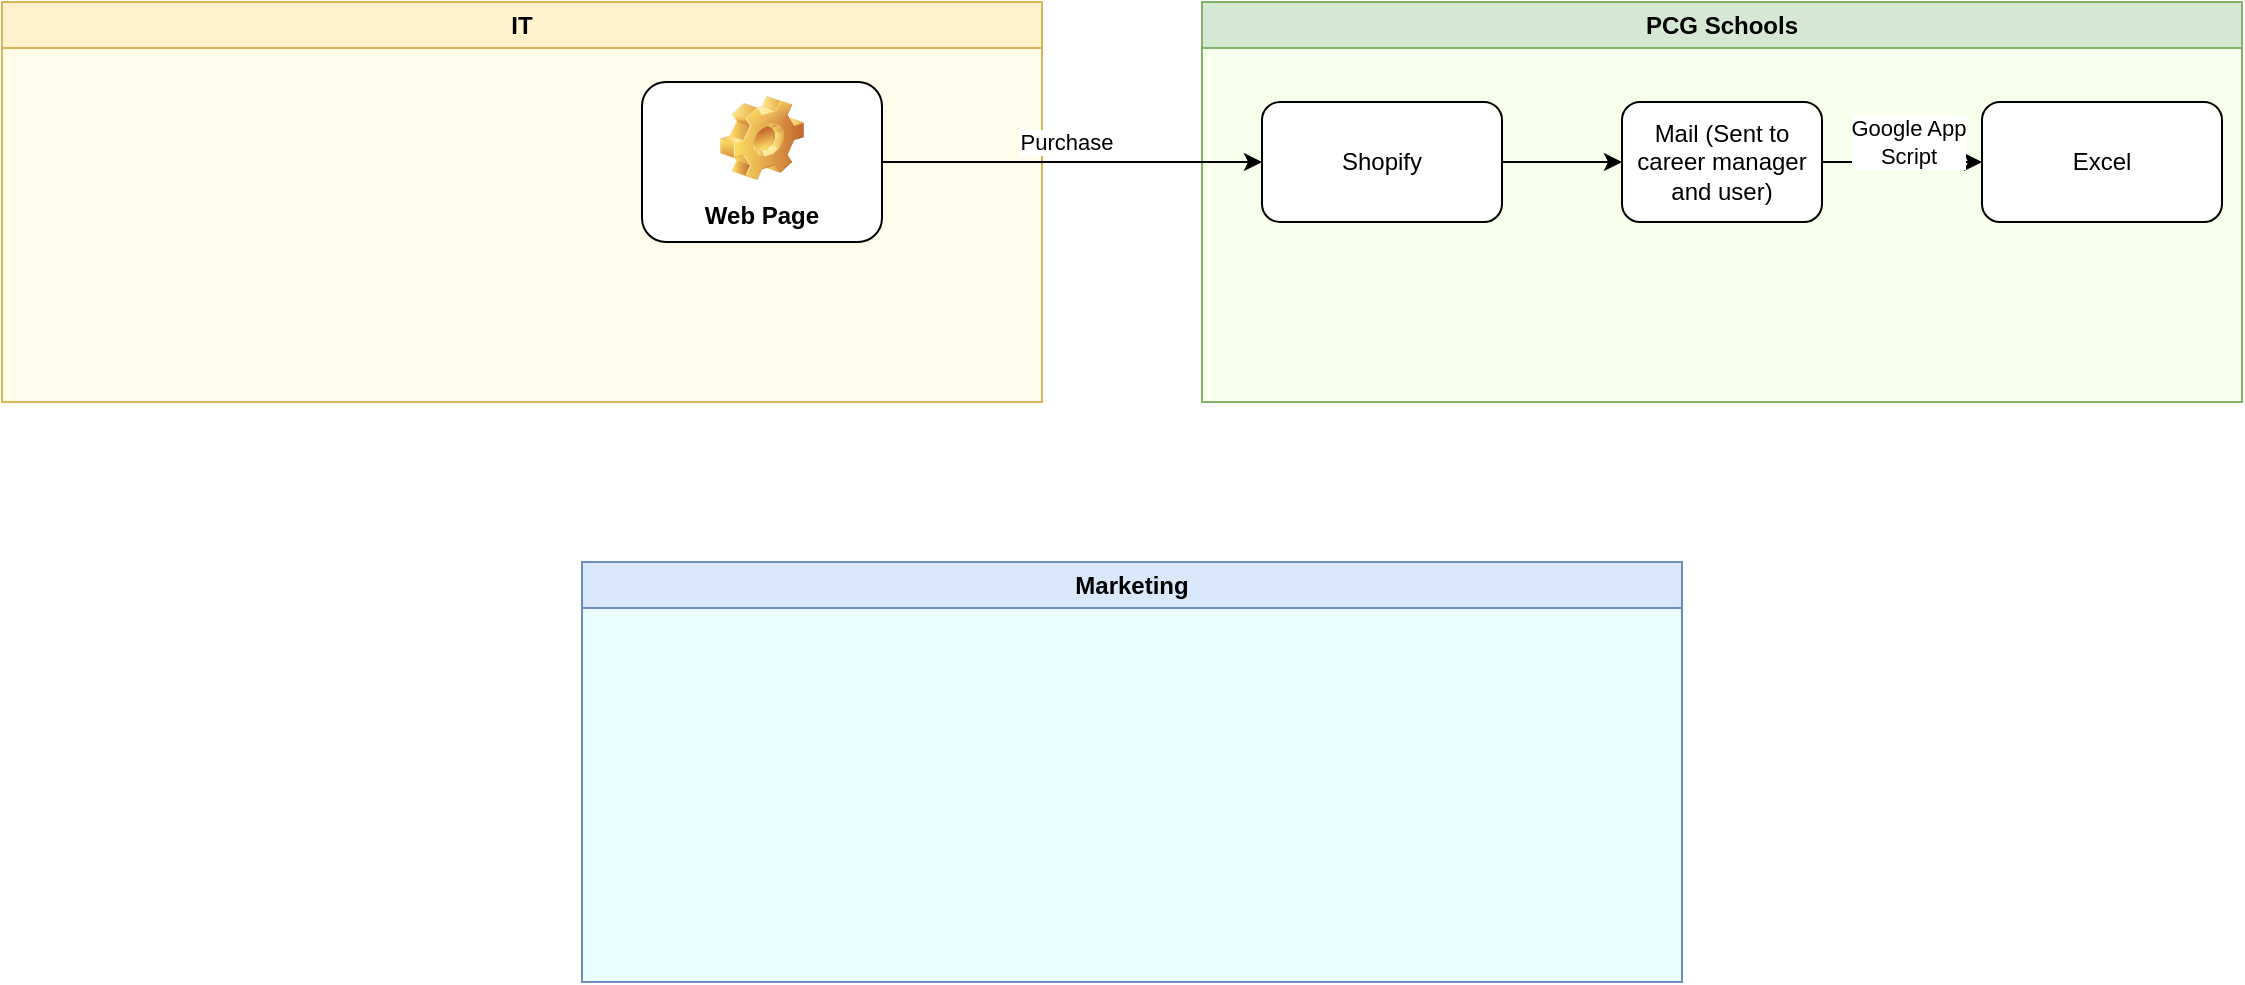 <mxfile version="24.7.10">
  <diagram name="Page-1" id="5f0bae14-7c28-e335-631c-24af17079c00">
    <mxGraphModel dx="1272" dy="807" grid="1" gridSize="10" guides="1" tooltips="1" connect="1" arrows="1" fold="1" page="1" pageScale="1" pageWidth="1100" pageHeight="850" background="none" math="0" shadow="0">
      <root>
        <mxCell id="0" />
        <mxCell id="1" parent="0" />
        <mxCell id="k_oZZ-EDYuJYyAiTadYS-3" value="PCG Schools" style="swimlane;whiteSpace=wrap;html=1;fillColor=#d5e8d4;strokeColor=#82b366;swimlaneFillColor=#F8FFEB;" vertex="1" parent="1">
          <mxGeometry x="640" y="40" width="520" height="200" as="geometry" />
        </mxCell>
        <mxCell id="k_oZZ-EDYuJYyAiTadYS-16" value="" style="edgeStyle=orthogonalEdgeStyle;rounded=0;orthogonalLoop=1;jettySize=auto;html=1;" edge="1" parent="k_oZZ-EDYuJYyAiTadYS-3" source="k_oZZ-EDYuJYyAiTadYS-12" target="k_oZZ-EDYuJYyAiTadYS-15">
          <mxGeometry relative="1" as="geometry" />
        </mxCell>
        <mxCell id="k_oZZ-EDYuJYyAiTadYS-12" value="Shopify" style="rounded=1;whiteSpace=wrap;html=1;" vertex="1" parent="k_oZZ-EDYuJYyAiTadYS-3">
          <mxGeometry x="30" y="50" width="120" height="60" as="geometry" />
        </mxCell>
        <mxCell id="k_oZZ-EDYuJYyAiTadYS-19" value="" style="edgeStyle=orthogonalEdgeStyle;rounded=0;orthogonalLoop=1;jettySize=auto;html=1;" edge="1" parent="k_oZZ-EDYuJYyAiTadYS-3" source="k_oZZ-EDYuJYyAiTadYS-15" target="k_oZZ-EDYuJYyAiTadYS-18">
          <mxGeometry relative="1" as="geometry" />
        </mxCell>
        <mxCell id="k_oZZ-EDYuJYyAiTadYS-21" value="Google App&lt;div&gt;Script&lt;/div&gt;" style="edgeLabel;html=1;align=center;verticalAlign=middle;resizable=0;points=[];" vertex="1" connectable="0" parent="k_oZZ-EDYuJYyAiTadYS-19">
          <mxGeometry x="0.089" y="-2" relative="1" as="geometry">
            <mxPoint x="-1" y="-12" as="offset" />
          </mxGeometry>
        </mxCell>
        <mxCell id="k_oZZ-EDYuJYyAiTadYS-15" value="Mail (Sent to career manager and user)" style="rounded=1;whiteSpace=wrap;html=1;" vertex="1" parent="k_oZZ-EDYuJYyAiTadYS-3">
          <mxGeometry x="210" y="50" width="100" height="60" as="geometry" />
        </mxCell>
        <mxCell id="k_oZZ-EDYuJYyAiTadYS-18" value="&lt;div&gt;Excel&lt;/div&gt;" style="rounded=1;whiteSpace=wrap;html=1;" vertex="1" parent="k_oZZ-EDYuJYyAiTadYS-3">
          <mxGeometry x="390" y="50" width="120" height="60" as="geometry" />
        </mxCell>
        <mxCell id="k_oZZ-EDYuJYyAiTadYS-7" value="Marketing" style="swimlane;whiteSpace=wrap;html=1;fillColor=#dae8fc;strokeColor=#6c8ebf;swimlaneFillColor=#EBFEFF;" vertex="1" parent="1">
          <mxGeometry x="330" y="320" width="550" height="210" as="geometry" />
        </mxCell>
        <mxCell id="k_oZZ-EDYuJYyAiTadYS-8" value="IT" style="swimlane;whiteSpace=wrap;html=1;fillColor=#fff2cc;strokeColor=#d6b656;gradientColor=none;swimlaneFillColor=#FFFCEB;" vertex="1" parent="1">
          <mxGeometry x="40" y="40" width="520" height="200" as="geometry" />
        </mxCell>
        <mxCell id="k_oZZ-EDYuJYyAiTadYS-11" value="Web Page" style="label;whiteSpace=wrap;html=1;align=center;verticalAlign=bottom;spacingLeft=0;spacingBottom=4;imageAlign=center;imageVerticalAlign=top;image=img/clipart/Gear_128x128.png" vertex="1" parent="k_oZZ-EDYuJYyAiTadYS-8">
          <mxGeometry x="320" y="40" width="120" height="80" as="geometry" />
        </mxCell>
        <mxCell id="k_oZZ-EDYuJYyAiTadYS-13" style="edgeStyle=orthogonalEdgeStyle;rounded=0;orthogonalLoop=1;jettySize=auto;html=1;entryX=0;entryY=0.5;entryDx=0;entryDy=0;" edge="1" parent="1" source="k_oZZ-EDYuJYyAiTadYS-11" target="k_oZZ-EDYuJYyAiTadYS-12">
          <mxGeometry relative="1" as="geometry" />
        </mxCell>
        <mxCell id="k_oZZ-EDYuJYyAiTadYS-14" value="Purchase" style="edgeLabel;html=1;align=center;verticalAlign=middle;resizable=0;points=[];" vertex="1" connectable="0" parent="k_oZZ-EDYuJYyAiTadYS-13">
          <mxGeometry x="-0.03" y="-3" relative="1" as="geometry">
            <mxPoint y="-13" as="offset" />
          </mxGeometry>
        </mxCell>
      </root>
    </mxGraphModel>
  </diagram>
</mxfile>
